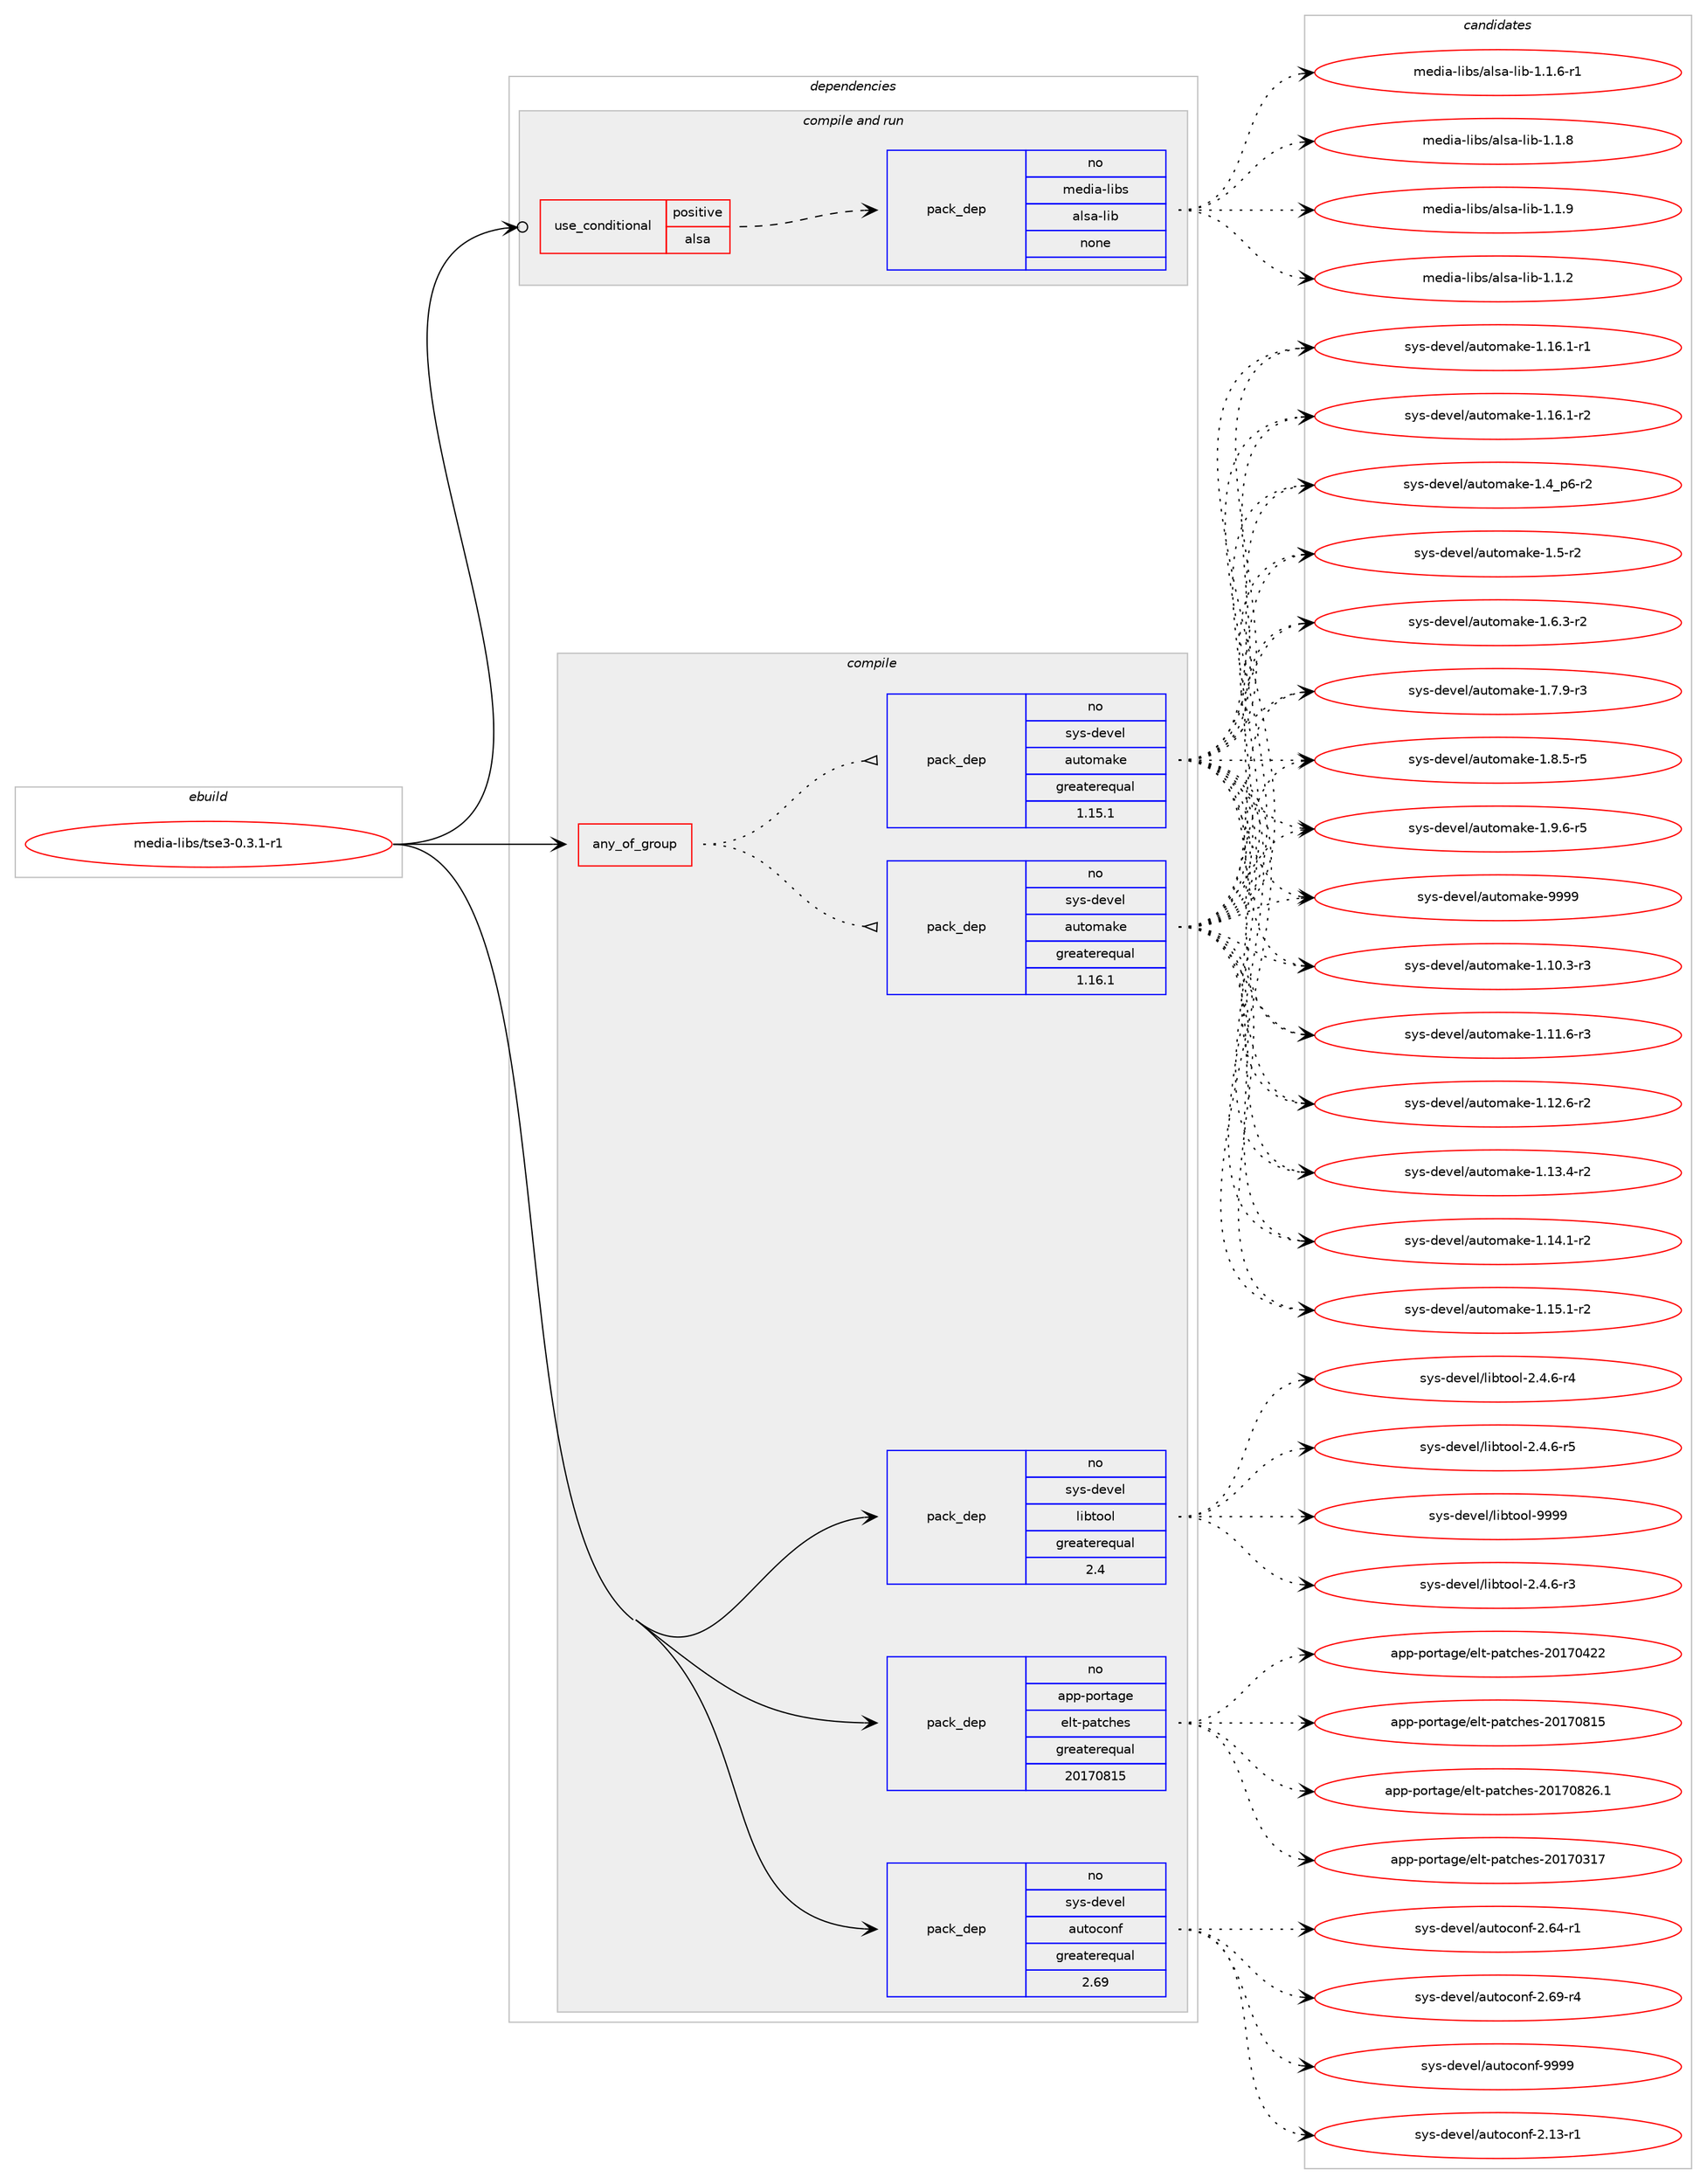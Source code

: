 digraph prolog {

# *************
# Graph options
# *************

newrank=true;
concentrate=true;
compound=true;
graph [rankdir=LR,fontname=Helvetica,fontsize=10,ranksep=1.5];#, ranksep=2.5, nodesep=0.2];
edge  [arrowhead=vee];
node  [fontname=Helvetica,fontsize=10];

# **********
# The ebuild
# **********

subgraph cluster_leftcol {
color=gray;
rank=same;
label=<<i>ebuild</i>>;
id [label="media-libs/tse3-0.3.1-r1", color=red, width=4, href="../media-libs/tse3-0.3.1-r1.svg"];
}

# ****************
# The dependencies
# ****************

subgraph cluster_midcol {
color=gray;
label=<<i>dependencies</i>>;
subgraph cluster_compile {
fillcolor="#eeeeee";
style=filled;
label=<<i>compile</i>>;
subgraph any13416 {
dependency791877 [label=<<TABLE BORDER="0" CELLBORDER="1" CELLSPACING="0" CELLPADDING="4"><TR><TD CELLPADDING="10">any_of_group</TD></TR></TABLE>>, shape=none, color=red];subgraph pack585262 {
dependency791878 [label=<<TABLE BORDER="0" CELLBORDER="1" CELLSPACING="0" CELLPADDING="4" WIDTH="220"><TR><TD ROWSPAN="6" CELLPADDING="30">pack_dep</TD></TR><TR><TD WIDTH="110">no</TD></TR><TR><TD>sys-devel</TD></TR><TR><TD>automake</TD></TR><TR><TD>greaterequal</TD></TR><TR><TD>1.16.1</TD></TR></TABLE>>, shape=none, color=blue];
}
dependency791877:e -> dependency791878:w [weight=20,style="dotted",arrowhead="oinv"];
subgraph pack585263 {
dependency791879 [label=<<TABLE BORDER="0" CELLBORDER="1" CELLSPACING="0" CELLPADDING="4" WIDTH="220"><TR><TD ROWSPAN="6" CELLPADDING="30">pack_dep</TD></TR><TR><TD WIDTH="110">no</TD></TR><TR><TD>sys-devel</TD></TR><TR><TD>automake</TD></TR><TR><TD>greaterequal</TD></TR><TR><TD>1.15.1</TD></TR></TABLE>>, shape=none, color=blue];
}
dependency791877:e -> dependency791879:w [weight=20,style="dotted",arrowhead="oinv"];
}
id:e -> dependency791877:w [weight=20,style="solid",arrowhead="vee"];
subgraph pack585264 {
dependency791880 [label=<<TABLE BORDER="0" CELLBORDER="1" CELLSPACING="0" CELLPADDING="4" WIDTH="220"><TR><TD ROWSPAN="6" CELLPADDING="30">pack_dep</TD></TR><TR><TD WIDTH="110">no</TD></TR><TR><TD>app-portage</TD></TR><TR><TD>elt-patches</TD></TR><TR><TD>greaterequal</TD></TR><TR><TD>20170815</TD></TR></TABLE>>, shape=none, color=blue];
}
id:e -> dependency791880:w [weight=20,style="solid",arrowhead="vee"];
subgraph pack585265 {
dependency791881 [label=<<TABLE BORDER="0" CELLBORDER="1" CELLSPACING="0" CELLPADDING="4" WIDTH="220"><TR><TD ROWSPAN="6" CELLPADDING="30">pack_dep</TD></TR><TR><TD WIDTH="110">no</TD></TR><TR><TD>sys-devel</TD></TR><TR><TD>autoconf</TD></TR><TR><TD>greaterequal</TD></TR><TR><TD>2.69</TD></TR></TABLE>>, shape=none, color=blue];
}
id:e -> dependency791881:w [weight=20,style="solid",arrowhead="vee"];
subgraph pack585266 {
dependency791882 [label=<<TABLE BORDER="0" CELLBORDER="1" CELLSPACING="0" CELLPADDING="4" WIDTH="220"><TR><TD ROWSPAN="6" CELLPADDING="30">pack_dep</TD></TR><TR><TD WIDTH="110">no</TD></TR><TR><TD>sys-devel</TD></TR><TR><TD>libtool</TD></TR><TR><TD>greaterequal</TD></TR><TR><TD>2.4</TD></TR></TABLE>>, shape=none, color=blue];
}
id:e -> dependency791882:w [weight=20,style="solid",arrowhead="vee"];
}
subgraph cluster_compileandrun {
fillcolor="#eeeeee";
style=filled;
label=<<i>compile and run</i>>;
subgraph cond192756 {
dependency791883 [label=<<TABLE BORDER="0" CELLBORDER="1" CELLSPACING="0" CELLPADDING="4"><TR><TD ROWSPAN="3" CELLPADDING="10">use_conditional</TD></TR><TR><TD>positive</TD></TR><TR><TD>alsa</TD></TR></TABLE>>, shape=none, color=red];
subgraph pack585267 {
dependency791884 [label=<<TABLE BORDER="0" CELLBORDER="1" CELLSPACING="0" CELLPADDING="4" WIDTH="220"><TR><TD ROWSPAN="6" CELLPADDING="30">pack_dep</TD></TR><TR><TD WIDTH="110">no</TD></TR><TR><TD>media-libs</TD></TR><TR><TD>alsa-lib</TD></TR><TR><TD>none</TD></TR><TR><TD></TD></TR></TABLE>>, shape=none, color=blue];
}
dependency791883:e -> dependency791884:w [weight=20,style="dashed",arrowhead="vee"];
}
id:e -> dependency791883:w [weight=20,style="solid",arrowhead="odotvee"];
}
subgraph cluster_run {
fillcolor="#eeeeee";
style=filled;
label=<<i>run</i>>;
}
}

# **************
# The candidates
# **************

subgraph cluster_choices {
rank=same;
color=gray;
label=<<i>candidates</i>>;

subgraph choice585262 {
color=black;
nodesep=1;
choice11512111545100101118101108479711711611110997107101454946494846514511451 [label="sys-devel/automake-1.10.3-r3", color=red, width=4,href="../sys-devel/automake-1.10.3-r3.svg"];
choice11512111545100101118101108479711711611110997107101454946494946544511451 [label="sys-devel/automake-1.11.6-r3", color=red, width=4,href="../sys-devel/automake-1.11.6-r3.svg"];
choice11512111545100101118101108479711711611110997107101454946495046544511450 [label="sys-devel/automake-1.12.6-r2", color=red, width=4,href="../sys-devel/automake-1.12.6-r2.svg"];
choice11512111545100101118101108479711711611110997107101454946495146524511450 [label="sys-devel/automake-1.13.4-r2", color=red, width=4,href="../sys-devel/automake-1.13.4-r2.svg"];
choice11512111545100101118101108479711711611110997107101454946495246494511450 [label="sys-devel/automake-1.14.1-r2", color=red, width=4,href="../sys-devel/automake-1.14.1-r2.svg"];
choice11512111545100101118101108479711711611110997107101454946495346494511450 [label="sys-devel/automake-1.15.1-r2", color=red, width=4,href="../sys-devel/automake-1.15.1-r2.svg"];
choice11512111545100101118101108479711711611110997107101454946495446494511449 [label="sys-devel/automake-1.16.1-r1", color=red, width=4,href="../sys-devel/automake-1.16.1-r1.svg"];
choice11512111545100101118101108479711711611110997107101454946495446494511450 [label="sys-devel/automake-1.16.1-r2", color=red, width=4,href="../sys-devel/automake-1.16.1-r2.svg"];
choice115121115451001011181011084797117116111109971071014549465295112544511450 [label="sys-devel/automake-1.4_p6-r2", color=red, width=4,href="../sys-devel/automake-1.4_p6-r2.svg"];
choice11512111545100101118101108479711711611110997107101454946534511450 [label="sys-devel/automake-1.5-r2", color=red, width=4,href="../sys-devel/automake-1.5-r2.svg"];
choice115121115451001011181011084797117116111109971071014549465446514511450 [label="sys-devel/automake-1.6.3-r2", color=red, width=4,href="../sys-devel/automake-1.6.3-r2.svg"];
choice115121115451001011181011084797117116111109971071014549465546574511451 [label="sys-devel/automake-1.7.9-r3", color=red, width=4,href="../sys-devel/automake-1.7.9-r3.svg"];
choice115121115451001011181011084797117116111109971071014549465646534511453 [label="sys-devel/automake-1.8.5-r5", color=red, width=4,href="../sys-devel/automake-1.8.5-r5.svg"];
choice115121115451001011181011084797117116111109971071014549465746544511453 [label="sys-devel/automake-1.9.6-r5", color=red, width=4,href="../sys-devel/automake-1.9.6-r5.svg"];
choice115121115451001011181011084797117116111109971071014557575757 [label="sys-devel/automake-9999", color=red, width=4,href="../sys-devel/automake-9999.svg"];
dependency791878:e -> choice11512111545100101118101108479711711611110997107101454946494846514511451:w [style=dotted,weight="100"];
dependency791878:e -> choice11512111545100101118101108479711711611110997107101454946494946544511451:w [style=dotted,weight="100"];
dependency791878:e -> choice11512111545100101118101108479711711611110997107101454946495046544511450:w [style=dotted,weight="100"];
dependency791878:e -> choice11512111545100101118101108479711711611110997107101454946495146524511450:w [style=dotted,weight="100"];
dependency791878:e -> choice11512111545100101118101108479711711611110997107101454946495246494511450:w [style=dotted,weight="100"];
dependency791878:e -> choice11512111545100101118101108479711711611110997107101454946495346494511450:w [style=dotted,weight="100"];
dependency791878:e -> choice11512111545100101118101108479711711611110997107101454946495446494511449:w [style=dotted,weight="100"];
dependency791878:e -> choice11512111545100101118101108479711711611110997107101454946495446494511450:w [style=dotted,weight="100"];
dependency791878:e -> choice115121115451001011181011084797117116111109971071014549465295112544511450:w [style=dotted,weight="100"];
dependency791878:e -> choice11512111545100101118101108479711711611110997107101454946534511450:w [style=dotted,weight="100"];
dependency791878:e -> choice115121115451001011181011084797117116111109971071014549465446514511450:w [style=dotted,weight="100"];
dependency791878:e -> choice115121115451001011181011084797117116111109971071014549465546574511451:w [style=dotted,weight="100"];
dependency791878:e -> choice115121115451001011181011084797117116111109971071014549465646534511453:w [style=dotted,weight="100"];
dependency791878:e -> choice115121115451001011181011084797117116111109971071014549465746544511453:w [style=dotted,weight="100"];
dependency791878:e -> choice115121115451001011181011084797117116111109971071014557575757:w [style=dotted,weight="100"];
}
subgraph choice585263 {
color=black;
nodesep=1;
choice11512111545100101118101108479711711611110997107101454946494846514511451 [label="sys-devel/automake-1.10.3-r3", color=red, width=4,href="../sys-devel/automake-1.10.3-r3.svg"];
choice11512111545100101118101108479711711611110997107101454946494946544511451 [label="sys-devel/automake-1.11.6-r3", color=red, width=4,href="../sys-devel/automake-1.11.6-r3.svg"];
choice11512111545100101118101108479711711611110997107101454946495046544511450 [label="sys-devel/automake-1.12.6-r2", color=red, width=4,href="../sys-devel/automake-1.12.6-r2.svg"];
choice11512111545100101118101108479711711611110997107101454946495146524511450 [label="sys-devel/automake-1.13.4-r2", color=red, width=4,href="../sys-devel/automake-1.13.4-r2.svg"];
choice11512111545100101118101108479711711611110997107101454946495246494511450 [label="sys-devel/automake-1.14.1-r2", color=red, width=4,href="../sys-devel/automake-1.14.1-r2.svg"];
choice11512111545100101118101108479711711611110997107101454946495346494511450 [label="sys-devel/automake-1.15.1-r2", color=red, width=4,href="../sys-devel/automake-1.15.1-r2.svg"];
choice11512111545100101118101108479711711611110997107101454946495446494511449 [label="sys-devel/automake-1.16.1-r1", color=red, width=4,href="../sys-devel/automake-1.16.1-r1.svg"];
choice11512111545100101118101108479711711611110997107101454946495446494511450 [label="sys-devel/automake-1.16.1-r2", color=red, width=4,href="../sys-devel/automake-1.16.1-r2.svg"];
choice115121115451001011181011084797117116111109971071014549465295112544511450 [label="sys-devel/automake-1.4_p6-r2", color=red, width=4,href="../sys-devel/automake-1.4_p6-r2.svg"];
choice11512111545100101118101108479711711611110997107101454946534511450 [label="sys-devel/automake-1.5-r2", color=red, width=4,href="../sys-devel/automake-1.5-r2.svg"];
choice115121115451001011181011084797117116111109971071014549465446514511450 [label="sys-devel/automake-1.6.3-r2", color=red, width=4,href="../sys-devel/automake-1.6.3-r2.svg"];
choice115121115451001011181011084797117116111109971071014549465546574511451 [label="sys-devel/automake-1.7.9-r3", color=red, width=4,href="../sys-devel/automake-1.7.9-r3.svg"];
choice115121115451001011181011084797117116111109971071014549465646534511453 [label="sys-devel/automake-1.8.5-r5", color=red, width=4,href="../sys-devel/automake-1.8.5-r5.svg"];
choice115121115451001011181011084797117116111109971071014549465746544511453 [label="sys-devel/automake-1.9.6-r5", color=red, width=4,href="../sys-devel/automake-1.9.6-r5.svg"];
choice115121115451001011181011084797117116111109971071014557575757 [label="sys-devel/automake-9999", color=red, width=4,href="../sys-devel/automake-9999.svg"];
dependency791879:e -> choice11512111545100101118101108479711711611110997107101454946494846514511451:w [style=dotted,weight="100"];
dependency791879:e -> choice11512111545100101118101108479711711611110997107101454946494946544511451:w [style=dotted,weight="100"];
dependency791879:e -> choice11512111545100101118101108479711711611110997107101454946495046544511450:w [style=dotted,weight="100"];
dependency791879:e -> choice11512111545100101118101108479711711611110997107101454946495146524511450:w [style=dotted,weight="100"];
dependency791879:e -> choice11512111545100101118101108479711711611110997107101454946495246494511450:w [style=dotted,weight="100"];
dependency791879:e -> choice11512111545100101118101108479711711611110997107101454946495346494511450:w [style=dotted,weight="100"];
dependency791879:e -> choice11512111545100101118101108479711711611110997107101454946495446494511449:w [style=dotted,weight="100"];
dependency791879:e -> choice11512111545100101118101108479711711611110997107101454946495446494511450:w [style=dotted,weight="100"];
dependency791879:e -> choice115121115451001011181011084797117116111109971071014549465295112544511450:w [style=dotted,weight="100"];
dependency791879:e -> choice11512111545100101118101108479711711611110997107101454946534511450:w [style=dotted,weight="100"];
dependency791879:e -> choice115121115451001011181011084797117116111109971071014549465446514511450:w [style=dotted,weight="100"];
dependency791879:e -> choice115121115451001011181011084797117116111109971071014549465546574511451:w [style=dotted,weight="100"];
dependency791879:e -> choice115121115451001011181011084797117116111109971071014549465646534511453:w [style=dotted,weight="100"];
dependency791879:e -> choice115121115451001011181011084797117116111109971071014549465746544511453:w [style=dotted,weight="100"];
dependency791879:e -> choice115121115451001011181011084797117116111109971071014557575757:w [style=dotted,weight="100"];
}
subgraph choice585264 {
color=black;
nodesep=1;
choice97112112451121111141169710310147101108116451129711699104101115455048495548514955 [label="app-portage/elt-patches-20170317", color=red, width=4,href="../app-portage/elt-patches-20170317.svg"];
choice97112112451121111141169710310147101108116451129711699104101115455048495548525050 [label="app-portage/elt-patches-20170422", color=red, width=4,href="../app-portage/elt-patches-20170422.svg"];
choice97112112451121111141169710310147101108116451129711699104101115455048495548564953 [label="app-portage/elt-patches-20170815", color=red, width=4,href="../app-portage/elt-patches-20170815.svg"];
choice971121124511211111411697103101471011081164511297116991041011154550484955485650544649 [label="app-portage/elt-patches-20170826.1", color=red, width=4,href="../app-portage/elt-patches-20170826.1.svg"];
dependency791880:e -> choice97112112451121111141169710310147101108116451129711699104101115455048495548514955:w [style=dotted,weight="100"];
dependency791880:e -> choice97112112451121111141169710310147101108116451129711699104101115455048495548525050:w [style=dotted,weight="100"];
dependency791880:e -> choice97112112451121111141169710310147101108116451129711699104101115455048495548564953:w [style=dotted,weight="100"];
dependency791880:e -> choice971121124511211111411697103101471011081164511297116991041011154550484955485650544649:w [style=dotted,weight="100"];
}
subgraph choice585265 {
color=black;
nodesep=1;
choice1151211154510010111810110847971171161119911111010245504649514511449 [label="sys-devel/autoconf-2.13-r1", color=red, width=4,href="../sys-devel/autoconf-2.13-r1.svg"];
choice1151211154510010111810110847971171161119911111010245504654524511449 [label="sys-devel/autoconf-2.64-r1", color=red, width=4,href="../sys-devel/autoconf-2.64-r1.svg"];
choice1151211154510010111810110847971171161119911111010245504654574511452 [label="sys-devel/autoconf-2.69-r4", color=red, width=4,href="../sys-devel/autoconf-2.69-r4.svg"];
choice115121115451001011181011084797117116111991111101024557575757 [label="sys-devel/autoconf-9999", color=red, width=4,href="../sys-devel/autoconf-9999.svg"];
dependency791881:e -> choice1151211154510010111810110847971171161119911111010245504649514511449:w [style=dotted,weight="100"];
dependency791881:e -> choice1151211154510010111810110847971171161119911111010245504654524511449:w [style=dotted,weight="100"];
dependency791881:e -> choice1151211154510010111810110847971171161119911111010245504654574511452:w [style=dotted,weight="100"];
dependency791881:e -> choice115121115451001011181011084797117116111991111101024557575757:w [style=dotted,weight="100"];
}
subgraph choice585266 {
color=black;
nodesep=1;
choice1151211154510010111810110847108105981161111111084550465246544511451 [label="sys-devel/libtool-2.4.6-r3", color=red, width=4,href="../sys-devel/libtool-2.4.6-r3.svg"];
choice1151211154510010111810110847108105981161111111084550465246544511452 [label="sys-devel/libtool-2.4.6-r4", color=red, width=4,href="../sys-devel/libtool-2.4.6-r4.svg"];
choice1151211154510010111810110847108105981161111111084550465246544511453 [label="sys-devel/libtool-2.4.6-r5", color=red, width=4,href="../sys-devel/libtool-2.4.6-r5.svg"];
choice1151211154510010111810110847108105981161111111084557575757 [label="sys-devel/libtool-9999", color=red, width=4,href="../sys-devel/libtool-9999.svg"];
dependency791882:e -> choice1151211154510010111810110847108105981161111111084550465246544511451:w [style=dotted,weight="100"];
dependency791882:e -> choice1151211154510010111810110847108105981161111111084550465246544511452:w [style=dotted,weight="100"];
dependency791882:e -> choice1151211154510010111810110847108105981161111111084550465246544511453:w [style=dotted,weight="100"];
dependency791882:e -> choice1151211154510010111810110847108105981161111111084557575757:w [style=dotted,weight="100"];
}
subgraph choice585267 {
color=black;
nodesep=1;
choice1091011001059745108105981154797108115974510810598454946494650 [label="media-libs/alsa-lib-1.1.2", color=red, width=4,href="../media-libs/alsa-lib-1.1.2.svg"];
choice10910110010597451081059811547971081159745108105984549464946544511449 [label="media-libs/alsa-lib-1.1.6-r1", color=red, width=4,href="../media-libs/alsa-lib-1.1.6-r1.svg"];
choice1091011001059745108105981154797108115974510810598454946494656 [label="media-libs/alsa-lib-1.1.8", color=red, width=4,href="../media-libs/alsa-lib-1.1.8.svg"];
choice1091011001059745108105981154797108115974510810598454946494657 [label="media-libs/alsa-lib-1.1.9", color=red, width=4,href="../media-libs/alsa-lib-1.1.9.svg"];
dependency791884:e -> choice1091011001059745108105981154797108115974510810598454946494650:w [style=dotted,weight="100"];
dependency791884:e -> choice10910110010597451081059811547971081159745108105984549464946544511449:w [style=dotted,weight="100"];
dependency791884:e -> choice1091011001059745108105981154797108115974510810598454946494656:w [style=dotted,weight="100"];
dependency791884:e -> choice1091011001059745108105981154797108115974510810598454946494657:w [style=dotted,weight="100"];
}
}

}
